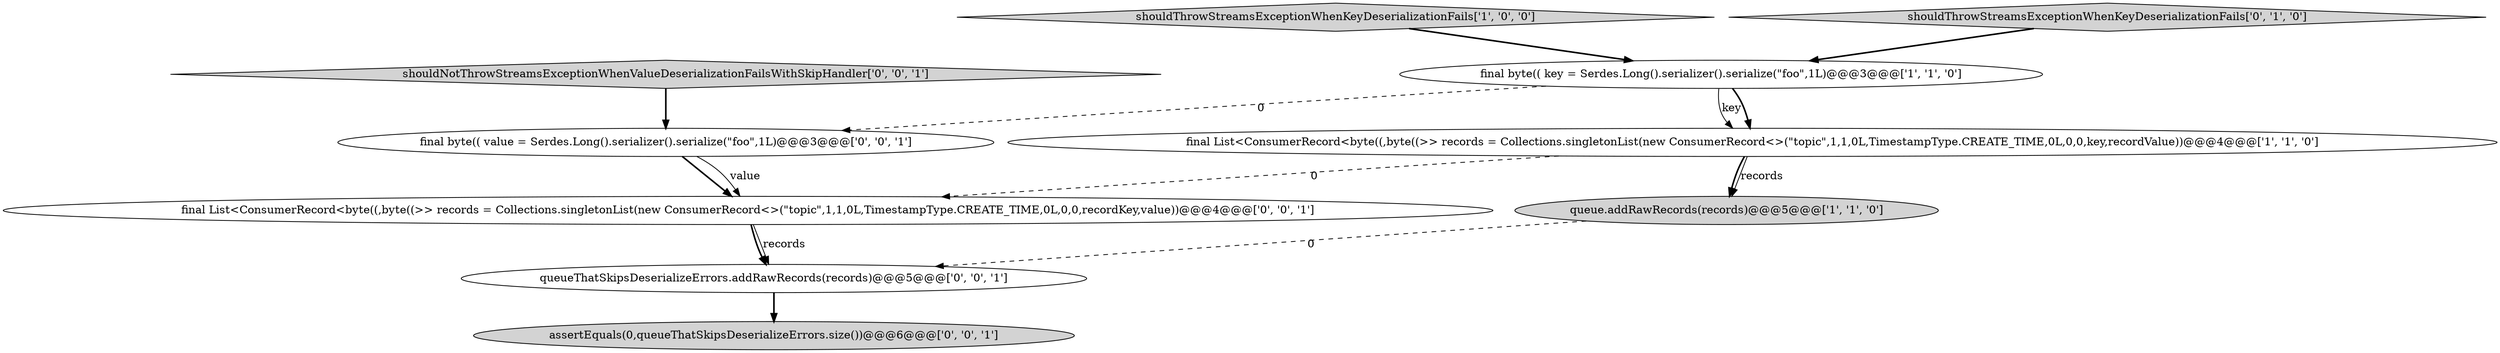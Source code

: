 digraph {
9 [style = filled, label = "shouldNotThrowStreamsExceptionWhenValueDeserializationFailsWithSkipHandler['0', '0', '1']", fillcolor = lightgray, shape = diamond image = "AAA0AAABBB3BBB"];
1 [style = filled, label = "queue.addRawRecords(records)@@@5@@@['1', '1', '0']", fillcolor = lightgray, shape = ellipse image = "AAA0AAABBB1BBB"];
5 [style = filled, label = "queueThatSkipsDeserializeErrors.addRawRecords(records)@@@5@@@['0', '0', '1']", fillcolor = white, shape = ellipse image = "AAA0AAABBB3BBB"];
3 [style = filled, label = "final byte(( key = Serdes.Long().serializer().serialize(\"foo\",1L)@@@3@@@['1', '1', '0']", fillcolor = white, shape = ellipse image = "AAA0AAABBB1BBB"];
0 [style = filled, label = "final List<ConsumerRecord<byte((,byte((>> records = Collections.singletonList(new ConsumerRecord<>(\"topic\",1,1,0L,TimestampType.CREATE_TIME,0L,0,0,key,recordValue))@@@4@@@['1', '1', '0']", fillcolor = white, shape = ellipse image = "AAA0AAABBB1BBB"];
6 [style = filled, label = "final byte(( value = Serdes.Long().serializer().serialize(\"foo\",1L)@@@3@@@['0', '0', '1']", fillcolor = white, shape = ellipse image = "AAA0AAABBB3BBB"];
7 [style = filled, label = "assertEquals(0,queueThatSkipsDeserializeErrors.size())@@@6@@@['0', '0', '1']", fillcolor = lightgray, shape = ellipse image = "AAA0AAABBB3BBB"];
2 [style = filled, label = "shouldThrowStreamsExceptionWhenKeyDeserializationFails['1', '0', '0']", fillcolor = lightgray, shape = diamond image = "AAA0AAABBB1BBB"];
4 [style = filled, label = "shouldThrowStreamsExceptionWhenKeyDeserializationFails['0', '1', '0']", fillcolor = lightgray, shape = diamond image = "AAA0AAABBB2BBB"];
8 [style = filled, label = "final List<ConsumerRecord<byte((,byte((>> records = Collections.singletonList(new ConsumerRecord<>(\"topic\",1,1,0L,TimestampType.CREATE_TIME,0L,0,0,recordKey,value))@@@4@@@['0', '0', '1']", fillcolor = white, shape = ellipse image = "AAA0AAABBB3BBB"];
6->8 [style = bold, label=""];
5->7 [style = bold, label=""];
4->3 [style = bold, label=""];
0->8 [style = dashed, label="0"];
3->6 [style = dashed, label="0"];
6->8 [style = solid, label="value"];
1->5 [style = dashed, label="0"];
3->0 [style = solid, label="key"];
8->5 [style = bold, label=""];
0->1 [style = bold, label=""];
0->1 [style = solid, label="records"];
3->0 [style = bold, label=""];
2->3 [style = bold, label=""];
9->6 [style = bold, label=""];
8->5 [style = solid, label="records"];
}

